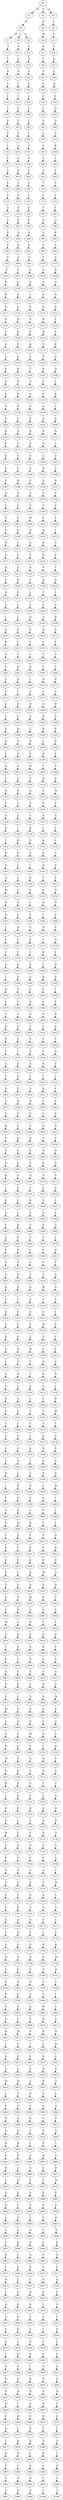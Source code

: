strict digraph  {
	S0 -> S1 [ label = M ];
	S0 -> S2 [ label = A ];
	S0 -> S3 [ label = S ];
	S1 -> S4 [ label = K ];
	S2 -> S5 [ label = E ];
	S3 -> S6 [ label = L ];
	S4 -> S7 [ label = R ];
	S4 -> S8 [ label = L ];
	S4 -> S9 [ label = T ];
	S5 -> S10 [ label = M ];
	S6 -> S11 [ label = Q ];
	S7 -> S12 [ label = T ];
	S8 -> S13 [ label = A ];
	S9 -> S14 [ label = A ];
	S10 -> S15 [ label = K ];
	S11 -> S16 [ label = T ];
	S12 -> S17 [ label = L ];
	S13 -> S18 [ label = L ];
	S14 -> S19 [ label = A ];
	S15 -> S20 [ label = T ];
	S16 -> S21 [ label = Q ];
	S17 -> S22 [ label = A ];
	S18 -> S23 [ label = A ];
	S19 -> S24 [ label = A ];
	S20 -> S25 [ label = P ];
	S21 -> S26 [ label = L ];
	S22 -> S27 [ label = T ];
	S23 -> S28 [ label = V ];
	S24 -> S29 [ label = A ];
	S25 -> S30 [ label = Q ];
	S26 -> S31 [ label = K ];
	S27 -> S32 [ label = L ];
	S28 -> S33 [ label = L ];
	S29 -> S34 [ label = L ];
	S30 -> S35 [ label = L ];
	S31 -> S36 [ label = A ];
	S32 -> S37 [ label = T ];
	S33 -> S38 [ label = V ];
	S34 -> S39 [ label = V ];
	S35 -> S40 [ label = L ];
	S36 -> S41 [ label = Q ];
	S37 -> S42 [ label = F ];
	S38 -> S43 [ label = L ];
	S39 -> S44 [ label = L ];
	S40 -> S45 [ label = V ];
	S41 -> S46 [ label = N ];
	S42 -> S47 [ label = C ];
	S43 -> S48 [ label = C ];
	S44 -> S49 [ label = C ];
	S45 -> S50 [ label = L ];
	S46 -> S51 [ label = S ];
	S47 -> S52 [ label = L ];
	S48 -> S53 [ label = A ];
	S49 -> S54 [ label = T ];
	S50 -> S55 [ label = L ];
	S51 -> S56 [ label = R ];
	S52 -> S57 [ label = L ];
	S53 -> S58 [ label = A ];
	S54 -> S59 [ label = A ];
	S55 -> S60 [ label = S ];
	S56 -> S61 [ label = I ];
	S57 -> S62 [ label = V ];
	S58 -> S63 [ label = G ];
	S59 -> S64 [ label = I ];
	S60 -> S65 [ label = S ];
	S61 -> S66 [ label = E ];
	S62 -> S67 [ label = L ];
	S63 -> S68 [ label = L ];
	S64 -> S69 [ label = L ];
	S65 -> S70 [ label = T ];
	S66 -> S71 [ label = L ];
	S67 -> S72 [ label = V ];
	S68 -> S73 [ label = P ];
	S69 -> S74 [ label = L ];
	S70 -> S75 [ label = L ];
	S71 -> S76 [ label = L ];
	S72 -> S77 [ label = A ];
	S73 -> S78 [ label = E ];
	S74 -> S79 [ label = E ];
	S75 -> S80 [ label = V ];
	S76 -> S81 [ label = F ];
	S77 -> S82 [ label = T ];
	S78 -> S83 [ label = E ];
	S79 -> S84 [ label = S ];
	S80 -> S85 [ label = G ];
	S81 -> S86 [ label = Q ];
	S82 -> S87 [ label = G ];
	S83 -> S88 [ label = A ];
	S84 -> S89 [ label = A ];
	S85 -> S90 [ label = V ];
	S86 -> S91 [ label = K ];
	S87 -> S92 [ label = F ];
	S88 -> S93 [ label = A ];
	S89 -> S94 [ label = A ];
	S90 -> S95 [ label = S ];
	S91 -> S96 [ label = V ];
	S92 -> S97 [ label = P ];
	S93 -> S98 [ label = G ];
	S94 -> S99 [ label = A ];
	S95 -> S100 [ label = T ];
	S96 -> S101 [ label = A ];
	S97 -> S102 [ label = F ];
	S98 -> S103 [ label = S ];
	S99 -> S104 [ label = F ];
	S100 -> S105 [ label = A ];
	S101 -> S106 [ label = Q ];
	S102 -> S107 [ label = D ];
	S103 -> S108 [ label = P ];
	S104 -> S109 [ label = P ];
	S105 -> S110 [ label = F ];
	S106 -> S111 [ label = Q ];
	S107 -> S112 [ label = K ];
	S108 -> S113 [ label = S ];
	S109 -> S114 [ label = T ];
	S110 -> S115 [ label = P ];
	S111 -> S116 [ label = Q ];
	S112 -> S117 [ label = K ];
	S113 -> S118 [ label = Q ];
	S114 -> S119 [ label = F ];
	S115 -> S120 [ label = A ];
	S116 -> S121 [ label = R ];
	S117 -> S122 [ label = G ];
	S118 -> S123 [ label = H ];
	S119 -> S124 [ label = E ];
	S120 -> S125 [ label = H ];
	S121 -> S126 [ label = L ];
	S122 -> S127 [ label = G ];
	S123 -> S128 [ label = R ];
	S124 -> S129 [ label = R ];
	S125 -> S130 [ label = R ];
	S126 -> S131 [ label = E ];
	S127 -> S132 [ label = S ];
	S128 -> S133 [ label = S ];
	S129 -> S134 [ label = K ];
	S130 -> S135 [ label = S ];
	S131 -> S136 [ label = K ];
	S132 -> S137 [ label = A ];
	S133 -> S138 [ label = G ];
	S134 -> S139 [ label = G ];
	S135 -> S140 [ label = P ];
	S136 -> S141 [ label = Q ];
	S137 -> S142 [ label = A ];
	S138 -> S143 [ label = K ];
	S139 -> S144 [ label = T ];
	S140 -> S145 [ label = D ];
	S141 -> S146 [ label = H ];
	S142 -> S147 [ label = G ];
	S143 -> S148 [ label = D ];
	S144 -> S149 [ label = A ];
	S145 -> S150 [ label = P ];
	S146 -> S151 [ label = L ];
	S147 -> S152 [ label = G ];
	S148 -> S153 [ label = K ];
	S149 -> S154 [ label = G ];
	S150 -> S155 [ label = D ];
	S151 -> S156 [ label = R ];
	S152 -> S157 [ label = A ];
	S153 -> S158 [ label = N ];
	S154 -> S159 [ label = K ];
	S155 -> S160 [ label = Q ];
	S156 -> S161 [ label = I ];
	S157 -> S162 [ label = S ];
	S158 -> S163 [ label = L ];
	S159 -> S164 [ label = E ];
	S160 -> S165 [ label = D ];
	S161 -> S166 [ label = Q ];
	S162 -> S167 [ label = K ];
	S163 -> S168 [ label = Q ];
	S164 -> S169 [ label = K ];
	S165 -> S170 [ label = P ];
	S166 -> S171 [ label = N ];
	S167 -> S172 [ label = E ];
	S168 -> S173 [ label = Y ];
	S169 -> S174 [ label = R ];
	S170 -> S175 [ label = D ];
	S171 -> S176 [ label = L ];
	S172 -> S177 [ label = K ];
	S173 -> S178 [ label = A ];
	S174 -> S179 [ label = A ];
	S175 -> S180 [ label = Q ];
	S176 -> S181 [ label = Q ];
	S177 -> S182 [ label = R ];
	S178 -> S183 [ label = S ];
	S179 -> S184 [ label = Q ];
	S180 -> S185 [ label = D ];
	S181 -> S186 [ label = S ];
	S182 -> S187 [ label = V ];
	S183 -> S188 [ label = W ];
	S184 -> S189 [ label = F ];
	S185 -> S190 [ label = Q ];
	S186 -> S191 [ label = R ];
	S187 -> S192 [ label = Q ];
	S188 -> S193 [ label = D ];
	S189 -> S194 [ label = A ];
	S190 -> S195 [ label = Y ];
	S191 -> S196 [ label = V ];
	S192 -> S197 [ label = Y ];
	S193 -> S198 [ label = E ];
	S194 -> S199 [ label = A ];
	S195 -> S200 [ label = A ];
	S196 -> S201 [ label = G ];
	S197 -> S202 [ label = A ];
	S198 -> S203 [ label = V ];
	S199 -> S204 [ label = W ];
	S200 -> S205 [ label = S ];
	S201 -> S206 [ label = L ];
	S202 -> S207 [ label = A ];
	S203 -> S208 [ label = N ];
	S204 -> S209 [ label = D ];
	S205 -> S210 [ label = W ];
	S206 -> S211 [ label = L ];
	S207 -> S212 [ label = W ];
	S208 -> S213 [ label = I ];
	S209 -> S214 [ label = D ];
	S210 -> S215 [ label = D ];
	S211 -> S216 [ label = A ];
	S212 -> S217 [ label = D ];
	S213 -> S218 [ label = L ];
	S214 -> S219 [ label = V ];
	S215 -> S220 [ label = E ];
	S216 -> S221 [ label = P ];
	S217 -> S222 [ label = D ];
	S218 -> S223 [ label = A ];
	S219 -> S224 [ label = N ];
	S220 -> S225 [ label = V ];
	S221 -> S226 [ label = T ];
	S222 -> S227 [ label = V ];
	S223 -> S228 [ label = H ];
	S224 -> S229 [ label = V ];
	S225 -> S230 [ label = N ];
	S226 -> S231 [ label = H ];
	S227 -> S232 [ label = N ];
	S228 -> S233 [ label = G ];
	S229 -> S234 [ label = I ];
	S230 -> S235 [ label = V ];
	S231 -> S236 [ label = L ];
	S232 -> S237 [ label = V ];
	S233 -> S238 [ label = L ];
	S234 -> S239 [ label = A ];
	S235 -> S240 [ label = V ];
	S236 -> S241 [ label = G ];
	S237 -> S242 [ label = I ];
	S238 -> S243 [ label = L ];
	S239 -> S244 [ label = H ];
	S240 -> S245 [ label = A ];
	S241 -> S246 [ label = R ];
	S242 -> S247 [ label = A ];
	S243 -> S248 [ label = Q ];
	S244 -> S249 [ label = G ];
	S245 -> S250 [ label = H ];
	S246 -> S251 [ label = G ];
	S247 -> S252 [ label = H ];
	S248 -> S253 [ label = L ];
	S249 -> S254 [ label = L ];
	S250 -> S255 [ label = G ];
	S251 -> S256 [ label = V ];
	S252 -> S257 [ label = G ];
	S253 -> S258 [ label = G ];
	S254 -> S259 [ label = L ];
	S255 -> S260 [ label = L ];
	S256 -> S261 [ label = A ];
	S257 -> S262 [ label = L ];
	S258 -> S263 [ label = H ];
	S259 -> S264 [ label = Q ];
	S260 -> S265 [ label = L ];
	S261 -> S266 [ label = T ];
	S262 -> S267 [ label = L ];
	S263 -> S268 [ label = G ];
	S264 -> S269 [ label = L ];
	S265 -> S270 [ label = Q ];
	S266 -> S271 [ label = P ];
	S267 -> S272 [ label = Q ];
	S268 -> S273 [ label = L ];
	S269 -> S274 [ label = G ];
	S270 -> S275 [ label = L ];
	S271 -> S276 [ label = A ];
	S272 -> S277 [ label = L ];
	S273 -> S278 [ label = K ];
	S274 -> S279 [ label = H ];
	S275 -> S280 [ label = G ];
	S276 -> S281 [ label = R ];
	S277 -> S282 [ label = G ];
	S278 -> S283 [ label = E ];
	S279 -> S284 [ label = G ];
	S280 -> S285 [ label = Q ];
	S281 -> S286 [ label = R ];
	S282 -> S287 [ label = Q ];
	S283 -> S288 [ label = H ];
	S284 -> S289 [ label = L ];
	S285 -> S290 [ label = G ];
	S286 -> S291 [ label = K ];
	S287 -> S292 [ label = G ];
	S288 -> S293 [ label = V ];
	S289 -> S294 [ label = K ];
	S290 -> S295 [ label = L ];
	S291 -> S296 [ label = R ];
	S292 -> S297 [ label = L ];
	S293 -> S298 [ label = D ];
	S294 -> S299 [ label = E ];
	S295 -> S300 [ label = K ];
	S296 -> S301 [ label = L ];
	S297 -> S302 [ label = K ];
	S298 -> S303 [ label = K ];
	S299 -> S304 [ label = H ];
	S300 -> S305 [ label = E ];
	S301 -> S306 [ label = P ];
	S302 -> S307 [ label = E ];
	S303 -> S308 [ label = S ];
	S304 -> S309 [ label = V ];
	S305 -> S310 [ label = H ];
	S306 -> S311 [ label = K ];
	S307 -> S312 [ label = H ];
	S308 -> S313 [ label = K ];
	S309 -> S314 [ label = D ];
	S310 -> S315 [ label = V ];
	S311 -> S316 [ label = M ];
	S312 -> S317 [ label = V ];
	S313 -> S318 [ label = G ];
	S314 -> S319 [ label = K ];
	S315 -> S320 [ label = D ];
	S316 -> S321 [ label = S ];
	S317 -> S322 [ label = D ];
	S318 -> S323 [ label = Q ];
	S319 -> S324 [ label = T ];
	S320 -> S325 [ label = K ];
	S321 -> S326 [ label = Q ];
	S322 -> S327 [ label = R ];
	S323 -> S328 [ label = I ];
	S324 -> S329 [ label = K ];
	S325 -> S330 [ label = T ];
	S326 -> S331 [ label = L ];
	S327 -> S332 [ label = T ];
	S328 -> S333 [ label = K ];
	S329 -> S334 [ label = G ];
	S330 -> S335 [ label = K ];
	S331 -> S336 [ label = V ];
	S332 -> S337 [ label = K ];
	S333 -> S338 [ label = D ];
	S334 -> S339 [ label = Q ];
	S335 -> S340 [ label = A ];
	S336 -> S341 [ label = G ];
	S337 -> S342 [ label = V ];
	S338 -> S343 [ label = I ];
	S339 -> S344 [ label = I ];
	S340 -> S345 [ label = Q ];
	S341 -> S346 [ label = S ];
	S342 -> S347 [ label = Q ];
	S343 -> S348 [ label = L ];
	S344 -> S349 [ label = R ];
	S345 -> S350 [ label = T ];
	S346 -> S351 [ label = T ];
	S347 -> S352 [ label = M ];
	S348 -> S353 [ label = A ];
	S349 -> S354 [ label = E ];
	S350 -> S355 [ label = R ];
	S351 -> S356 [ label = H ];
	S352 -> S357 [ label = R ];
	S353 -> S358 [ label = K ];
	S354 -> S359 [ label = I ];
	S355 -> S360 [ label = D ];
	S356 -> S361 [ label = N ];
	S357 -> S362 [ label = D ];
	S358 -> S363 [ label = L ];
	S359 -> S364 [ label = F ];
	S360 -> S365 [ label = I ];
	S361 -> S366 [ label = V ];
	S362 -> S367 [ label = I ];
	S363 -> S368 [ label = S ];
	S364 -> S369 [ label = A ];
	S365 -> S370 [ label = N ];
	S366 -> S371 [ label = T ];
	S367 -> S372 [ label = S ];
	S368 -> S373 [ label = S ];
	S369 -> S374 [ label = K ];
	S370 -> S375 [ label = T ];
	S371 -> S376 [ label = H ];
	S372 -> S377 [ label = T ];
	S373 -> S378 [ label = Y ];
	S374 -> S379 [ label = L ];
	S375 -> S380 [ label = R ];
	S376 -> S381 [ label = L ];
	S377 -> S382 [ label = K ];
	S378 -> S383 [ label = N ];
	S379 -> S384 [ label = K ];
	S380 -> S385 [ label = L ];
	S381 -> S386 [ label = H ];
	S382 -> S387 [ label = L ];
	S383 -> S388 [ label = S ];
	S384 -> S389 [ label = S ];
	S385 -> S390 [ label = K ];
	S386 -> S391 [ label = R ];
	S387 -> S392 [ label = K ];
	S388 -> S393 [ label = T ];
	S389 -> S394 [ label = F ];
	S390 -> S395 [ label = L ];
	S391 -> S396 [ label = L ];
	S392 -> S397 [ label = L ];
	S393 -> S398 [ label = F ];
	S394 -> S399 [ label = N ];
	S395 -> S400 [ label = L ];
	S396 -> S401 [ label = P ];
	S397 -> S402 [ label = F ];
	S398 -> S403 [ label = T ];
	S399 -> S404 [ label = G ];
	S400 -> S405 [ label = D ];
	S401 -> S406 [ label = R ];
	S402 -> S407 [ label = N ];
	S403 -> S408 [ label = Q ];
	S404 -> S409 [ label = T ];
	S405 -> S410 [ label = A ];
	S406 -> S411 [ label = D ];
	S407 -> S412 [ label = R ];
	S408 -> S413 [ label = L ];
	S409 -> S414 [ label = V ];
	S410 -> S415 [ label = C ];
	S411 -> S416 [ label = C ];
	S412 -> S417 [ label = T ];
	S413 -> S418 [ label = L ];
	S414 -> S419 [ label = A ];
	S415 -> S420 [ label = C ];
	S416 -> S421 [ label = Q ];
	S417 -> S422 [ label = V ];
	S418 -> S423 [ label = K ];
	S419 -> S424 [ label = E ];
	S420 -> S425 [ label = R ];
	S421 -> S426 [ label = E ];
	S422 -> S427 [ label = T ];
	S423 -> S428 [ label = Q ];
	S424 -> S429 [ label = L ];
	S425 -> S430 [ label = T ];
	S426 -> S431 [ label = L ];
	S427 -> S432 [ label = D ];
	S428 -> S433 [ label = T ];
	S429 -> S434 [ label = G ];
	S430 -> S435 [ label = S ];
	S431 -> S436 [ label = F ];
	S432 -> S437 [ label = L ];
	S433 -> S438 [ label = K ];
	S434 -> S439 [ label = R ];
	S435 -> S440 [ label = L ];
	S436 -> S441 [ label = E ];
	S437 -> S442 [ label = G ];
	S438 -> S443 [ label = E ];
	S439 -> S444 [ label = Q ];
	S440 -> S445 [ label = L ];
	S441 -> S446 [ label = E ];
	S442 -> S447 [ label = K ];
	S443 -> S448 [ label = V ];
	S444 -> S449 [ label = T ];
	S445 -> S450 [ label = Q ];
	S446 -> S451 [ label = G ];
	S447 -> S452 [ label = E ];
	S448 -> S453 [ label = K ];
	S449 -> S454 [ label = Q ];
	S450 -> S455 [ label = P ];
	S451 -> S456 [ label = E ];
	S452 -> S457 [ label = S ];
	S453 -> S458 [ label = E ];
	S454 -> S459 [ label = K ];
	S455 -> S460 [ label = H ];
	S456 -> S461 [ label = R ];
	S457 -> S462 [ label = Q ];
	S458 -> S463 [ label = E ];
	S459 -> S464 [ label = L ];
	S460 -> S465 [ label = P ];
	S461 -> S466 [ label = Q ];
	S462 -> S467 [ label = K ];
	S463 -> S468 [ label = G ];
	S464 -> S469 [ label = Q ];
	S465 -> S470 [ label = A ];
	S466 -> S471 [ label = S ];
	S467 -> S472 [ label = L ];
	S468 -> S473 [ label = D ];
	S469 -> S474 [ label = E ];
	S470 -> S475 [ label = C ];
	S471 -> S476 [ label = G ];
	S472 -> S477 [ label = R ];
	S473 -> S478 [ label = L ];
	S474 -> S479 [ label = D ];
	S475 -> S480 [ label = Q ];
	S476 -> S481 [ label = L ];
	S477 -> S482 [ label = A ];
	S478 -> S483 [ label = L ];
	S479 -> S484 [ label = S ];
	S480 -> S485 [ label = G ];
	S481 -> S486 [ label = F ];
	S482 -> S487 [ label = E ];
	S483 -> S488 [ label = R ];
	S484 -> S489 [ label = V ];
	S485 -> S490 [ label = G ];
	S486 -> S491 [ label = Q ];
	S487 -> S492 [ label = G ];
	S488 -> S493 [ label = S ];
	S489 -> S494 [ label = V ];
	S490 -> S495 [ label = S ];
	S491 -> S496 [ label = I ];
	S492 -> S497 [ label = E ];
	S493 -> S498 [ label = K ];
	S494 -> S499 [ label = L ];
	S495 -> S500 [ label = D ];
	S496 -> S501 [ label = Q ];
	S497 -> S502 [ label = A ];
	S498 -> S503 [ label = V ];
	S499 -> S504 [ label = G ];
	S500 -> S505 [ label = P ];
	S501 -> S506 [ label = P ];
	S502 -> S507 [ label = A ];
	S503 -> S508 [ label = R ];
	S504 -> S509 [ label = A ];
	S505 -> S510 [ label = S ];
	S506 -> S511 [ label = Q ];
	S507 -> S512 [ label = K ];
	S508 -> S513 [ label = Q ];
	S509 -> S514 [ label = D ];
	S510 -> S515 [ label = W ];
	S511 -> S516 [ label = G ];
	S512 -> S517 [ label = S ];
	S513 -> S518 [ label = L ];
	S514 -> S519 [ label = A ];
	S515 -> S520 [ label = G ];
	S516 -> S521 [ label = S ];
	S517 -> S522 [ label = R ];
	S518 -> S523 [ label = E ];
	S519 -> S524 [ label = Q ];
	S520 -> S525 [ label = G ];
	S521 -> S526 [ label = L ];
	S522 -> S527 [ label = A ];
	S523 -> S528 [ label = S ];
	S524 -> S529 [ label = S ];
	S525 -> S530 [ label = W ];
	S526 -> S531 [ label = P ];
	S527 -> S532 [ label = R ];
	S528 -> S533 [ label = Q ];
	S529 -> S534 [ label = L ];
	S530 -> S535 [ label = C ];
	S531 -> S536 [ label = F ];
	S532 -> S537 [ label = E ];
	S533 -> S538 [ label = E ];
	S534 -> S539 [ label = K ];
	S535 -> S540 [ label = L ];
	S536 -> S541 [ label = L ];
	S537 -> S542 [ label = L ];
	S538 -> S543 [ label = V ];
	S539 -> S544 [ label = Y ];
	S540 -> S545 [ label = Q ];
	S541 -> S546 [ label = V ];
	S542 -> S547 [ label = E ];
	S543 -> S548 [ label = H ];
	S544 -> S549 [ label = T ];
	S545 -> S550 [ label = K ];
	S546 -> S551 [ label = N ];
	S547 -> S552 [ label = D ];
	S548 -> S553 [ label = L ];
	S549 -> S554 [ label = E ];
	S550 -> S555 [ label = V ];
	S551 -> S556 [ label = C ];
	S552 -> S557 [ label = R ];
	S553 -> S558 [ label = A ];
	S554 -> S559 [ label = L ];
	S555 -> S560 [ label = L ];
	S556 -> S561 [ label = K ];
	S557 -> S562 [ label = E ];
	S558 -> S563 [ label = E ];
	S559 -> S564 [ label = T ];
	S560 -> S565 [ label = A ];
	S561 -> S566 [ label = M ];
	S562 -> S567 [ label = G ];
	S563 -> S568 [ label = I ];
	S564 -> S569 [ label = V ];
	S565 -> S570 [ label = A ];
	S566 -> S571 [ label = T ];
	S567 -> S572 [ label = Q ];
	S568 -> S573 [ label = S ];
	S569 -> S574 [ label = L ];
	S570 -> S575 [ label = Q ];
	S571 -> S576 [ label = S ];
	S572 -> S577 [ label = L ];
	S573 -> S578 [ label = A ];
	S574 -> S579 [ label = S ];
	S575 -> S580 [ label = N ];
	S576 -> S581 [ label = D ];
	S577 -> S582 [ label = L ];
	S578 -> S583 [ label = A ];
	S579 -> S584 [ label = L ];
	S580 -> S585 [ label = S ];
	S581 -> S586 [ label = G ];
	S582 -> S587 [ label = N ];
	S583 -> S588 [ label = L ];
	S584 -> S589 [ label = S ];
	S585 -> S590 [ label = R ];
	S586 -> S591 [ label = G ];
	S587 -> S592 [ label = I ];
	S588 -> S593 [ label = K ];
	S589 -> S594 [ label = A ];
	S590 -> S595 [ label = I ];
	S591 -> S596 [ label = W ];
	S592 -> S597 [ label = T ];
	S593 -> S598 [ label = E ];
	S594 -> S599 [ label = E ];
	S595 -> S600 [ label = D ];
	S596 -> S601 [ label = T ];
	S597 -> S602 [ label = A ];
	S598 -> S603 [ label = E ];
	S599 -> S604 [ label = L ];
	S600 -> S605 [ label = P ];
	S601 -> S606 [ label = I ];
	S602 -> S607 [ label = E ];
	S603 -> S608 [ label = M ];
	S604 -> S609 [ label = R ];
	S605 -> S610 [ label = L ];
	S606 -> S611 [ label = I ];
	S607 -> S612 [ label = L ];
	S608 -> S613 [ label = E ];
	S609 -> S614 [ label = E ];
	S610 -> S615 [ label = V ];
	S611 -> S616 [ label = Q ];
	S612 -> S617 [ label = R ];
	S613 -> S618 [ label = E ];
	S614 -> S619 [ label = K ];
	S615 -> S620 [ label = E ];
	S616 -> S621 [ label = R ];
	S617 -> S622 [ label = E ];
	S618 -> S623 [ label = V ];
	S619 -> S624 [ label = A ];
	S620 -> S625 [ label = K ];
	S621 -> S626 [ label = R ];
	S622 -> S627 [ label = K ];
	S623 -> S628 [ label = T ];
	S624 -> S629 [ label = R ];
	S625 -> S630 [ label = M ];
	S626 -> S631 [ label = Q ];
	S627 -> S632 [ label = A ];
	S628 -> S633 [ label = G ];
	S629 -> S634 [ label = K ];
	S630 -> S635 [ label = E ];
	S631 -> S636 [ label = D ];
	S632 -> S637 [ label = E ];
	S633 -> S638 [ label = E ];
	S634 -> S639 [ label = M ];
	S635 -> S640 [ label = Q ];
	S636 -> S641 [ label = G ];
	S637 -> S642 [ label = E ];
	S638 -> S643 [ label = R ];
	S639 -> S644 [ label = Q ];
	S640 -> S645 [ label = Q ];
	S641 -> S646 [ label = S ];
	S642 -> S647 [ label = M ];
	S643 -> S648 [ label = S ];
	S644 -> S649 [ label = R ];
	S645 -> S650 [ label = E ];
	S646 -> S651 [ label = V ];
	S647 -> S652 [ label = Q ];
	S648 -> S653 [ label = K ];
	S649 -> S654 [ label = E ];
	S650 -> S655 [ label = D ];
	S651 -> S656 [ label = D ];
	S652 -> S657 [ label = L ];
	S653 -> S658 [ label = A ];
	S654 -> S659 [ label = S ];
	S655 -> S660 [ label = K ];
	S656 -> S661 [ label = F ];
	S657 -> S662 [ label = E ];
	S658 -> S663 [ label = S ];
	S659 -> S664 [ label = Q ];
	S660 -> S665 [ label = L ];
	S661 -> S666 [ label = N ];
	S662 -> S667 [ label = R ];
	S663 -> S668 [ label = E ];
	S664 -> S669 [ label = K ];
	S665 -> S670 [ label = D ];
	S666 -> S671 [ label = Q ];
	S667 -> S672 [ label = R ];
	S668 -> S673 [ label = R ];
	S669 -> S674 [ label = V ];
	S670 -> S675 [ label = K ];
	S671 -> S676 [ label = P ];
	S672 -> S677 [ label = A ];
	S673 -> S678 [ label = L ];
	S674 -> S679 [ label = Q ];
	S675 -> S680 [ label = Q ];
	S676 -> S681 [ label = W ];
	S677 -> S682 [ label = M ];
	S678 -> S683 [ label = E ];
	S679 -> S684 [ label = D ];
	S680 -> S685 [ label = S ];
	S681 -> S686 [ label = E ];
	S682 -> S687 [ label = S ];
	S683 -> S688 [ label = N ];
	S684 -> S689 [ label = R ];
	S685 -> S690 [ label = L ];
	S686 -> S691 [ label = A ];
	S687 -> S692 [ label = A ];
	S688 -> S693 [ label = L ];
	S689 -> S694 [ label = M ];
	S690 -> S695 [ label = R ];
	S691 -> S696 [ label = Y ];
	S692 -> S697 [ label = R ];
	S693 -> S698 [ label = E ];
	S694 -> S699 [ label = S ];
	S695 -> S700 [ label = L ];
	S696 -> S701 [ label = K ];
	S697 -> S702 [ label = M ];
	S698 -> S703 [ label = E ];
	S699 -> S704 [ label = Q ];
	S700 -> S705 [ label = Q ];
	S701 -> S706 [ label = T ];
	S702 -> S707 [ label = S ];
	S703 -> S708 [ label = K ];
	S704 -> S709 [ label = L ];
	S705 -> S710 [ label = R ];
	S706 -> S711 [ label = G ];
	S707 -> S712 [ label = R ];
	S708 -> S713 [ label = V ];
	S709 -> S714 [ label = E ];
	S710 -> S715 [ label = L ];
	S711 -> S716 [ label = F ];
	S712 -> S717 [ label = L ];
	S713 -> S718 [ label = Q ];
	S714 -> S719 [ label = E ];
	S715 -> S720 [ label = E ];
	S716 -> S721 [ label = G ];
	S717 -> S722 [ label = E ];
	S718 -> S723 [ label = D ];
	S719 -> S724 [ label = K ];
	S720 -> S725 [ label = S ];
	S721 -> S726 [ label = D ];
	S722 -> S727 [ label = E ];
	S723 -> S728 [ label = I ];
	S724 -> S729 [ label = V ];
	S725 -> S730 [ label = K ];
	S726 -> S731 [ label = P ];
	S727 -> S732 [ label = M ];
	S728 -> S733 [ label = L ];
	S729 -> S734 [ label = S ];
	S730 -> S735 [ label = Q ];
	S731 -> S736 [ label = Q ];
	S732 -> S737 [ label = L ];
	S733 -> S738 [ label = Q ];
	S734 -> S739 [ label = G ];
	S735 -> S740 [ label = N ];
	S736 -> S741 [ label = G ];
	S737 -> S742 [ label = P ];
	S738 -> S743 [ label = S ];
	S739 -> S744 [ label = L ];
	S740 -> S745 [ label = T ];
	S741 -> S746 [ label = E ];
	S742 -> S747 [ label = G ];
	S743 -> S748 [ label = R ];
	S744 -> S749 [ label = L ];
	S745 -> S750 [ label = A ];
	S746 -> S751 [ label = F ];
	S747 -> S752 [ label = A ];
	S748 -> S753 [ label = V ];
	S749 -> S754 [ label = R ];
	S750 -> S755 [ label = S ];
	S751 -> S756 [ label = W ];
	S752 -> S757 [ label = E ];
	S753 -> S758 [ label = T ];
	S754 -> S759 [ label = D ];
	S755 -> S760 [ label = A ];
	S756 -> S761 [ label = L ];
	S757 -> S762 [ label = A ];
	S758 -> S763 [ label = D ];
	S759 -> S764 [ label = Q ];
	S760 -> S765 [ label = S ];
	S761 -> S766 [ label = G ];
	S762 -> S767 [ label = G ];
	S763 -> S768 [ label = N ];
	S764 -> S769 [ label = G ];
	S765 -> S770 [ label = T ];
	S766 -> S771 [ label = L ];
	S767 -> S772 [ label = A ];
	S768 -> S773 [ label = N ];
	S769 -> S774 [ label = P ];
	S770 -> S775 [ label = L ];
	S771 -> S776 [ label = E ];
	S772 -> S777 [ label = G ];
	S773 -> S778 [ label = S ];
	S774 -> S779 [ label = G ];
	S775 -> S780 [ label = P ];
	S776 -> S781 [ label = K ];
	S777 -> S782 [ label = N ];
	S778 -> S783 [ label = S ];
	S779 -> S784 [ label = S ];
	S780 -> S785 [ label = R ];
	S781 -> S786 [ label = M ];
	S782 -> S787 [ label = G ];
	S783 -> S788 [ label = F ];
	S784 -> S789 [ label = S ];
	S785 -> S790 [ label = Q ];
	S786 -> S791 [ label = H ];
	S787 -> S792 [ label = S ];
	S788 -> S793 [ label = D ];
	S789 -> S794 [ label = N ];
	S790 -> S795 [ label = V ];
	S791 -> S796 [ label = L ];
	S792 -> S797 [ label = D ];
	S793 -> S798 [ label = F ];
	S794 -> S799 [ label = A ];
	S795 -> S800 [ label = S ];
	S796 -> S801 [ label = I ];
	S797 -> S802 [ label = A ];
	S798 -> S803 [ label = Y ];
	S799 -> S804 [ label = N ];
	S800 -> S805 [ label = H ];
	S801 -> S806 [ label = L ];
	S802 -> S807 [ label = R ];
	S803 -> S808 [ label = T ];
	S804 -> S809 [ label = V ];
	S805 -> S810 [ label = R ];
	S806 -> S811 [ label = G ];
	S807 -> S812 [ label = H ];
	S808 -> S813 [ label = M ];
	S809 -> S814 [ label = S ];
	S810 -> S815 [ label = R ];
	S811 -> S816 [ label = D ];
	S812 -> S817 [ label = I ];
	S813 -> S818 [ label = Q ];
	S814 -> S819 [ label = T ];
	S815 -> S820 [ label = A ];
	S816 -> S821 [ label = H ];
	S817 -> S822 [ label = Q ];
	S818 -> S823 [ label = S ];
	S819 -> S824 [ label = S ];
	S820 -> S825 [ label = Q ];
	S821 -> S826 [ label = G ];
	S822 -> S827 [ label = V ];
	S823 -> S828 [ label = L ];
	S824 -> S829 [ label = G ];
	S825 -> S830 [ label = R ];
	S826 -> S831 [ label = S ];
	S827 -> S832 [ label = M ];
	S828 -> S833 [ label = M ];
	S829 -> S834 [ label = S ];
	S830 -> S835 [ label = R ];
	S831 -> S836 [ label = H ];
	S832 -> S837 [ label = L ];
	S833 -> S838 [ label = E ];
	S834 -> S839 [ label = D ];
	S835 -> S840 [ label = R ];
	S836 -> S841 [ label = L ];
	S837 -> S842 [ label = E ];
	S838 -> S843 [ label = T ];
	S839 -> S844 [ label = V ];
	S840 -> S845 [ label = D ];
	S841 -> S846 [ label = A ];
	S842 -> S847 [ label = N ];
	S843 -> S848 [ label = Q ];
	S844 -> S849 [ label = R ];
	S845 -> S850 [ label = G ];
	S846 -> S851 [ label = V ];
	S847 -> S852 [ label = Q ];
	S848 -> S853 [ label = N ];
	S849 -> S854 [ label = I ];
	S850 -> S855 [ label = K ];
	S851 -> S856 [ label = Q ];
	S852 -> S857 [ label = N ];
	S853 -> S858 [ label = K ];
	S854 -> S859 [ label = I ];
	S855 -> S860 [ label = P ];
	S856 -> S861 [ label = L ];
	S857 -> S862 [ label = R ];
	S858 -> S863 [ label = R ];
	S859 -> S864 [ label = Q ];
	S860 -> S865 [ label = R ];
	S861 -> S866 [ label = Q ];
	S862 -> S867 [ label = R ];
	S863 -> S868 [ label = I ];
	S864 -> S869 [ label = S ];
	S865 -> S870 [ label = E ];
	S866 -> S871 [ label = D ];
	S867 -> S872 [ label = I ];
	S868 -> S873 [ label = D ];
	S869 -> S874 [ label = V ];
	S870 -> S875 [ label = E ];
	S871 -> S876 [ label = W ];
	S872 -> S877 [ label = D ];
	S873 -> S878 [ label = D ];
	S874 -> S879 [ label = V ];
	S875 -> S880 [ label = E ];
	S876 -> S881 [ label = E ];
	S877 -> S882 [ label = D ];
	S878 -> S883 [ label = L ];
	S879 -> S884 [ label = E ];
	S880 -> S885 [ label = P ];
	S881 -> S886 [ label = G ];
	S882 -> S887 [ label = L ];
	S883 -> S888 [ label = L ];
	S884 -> S889 [ label = A ];
	S885 -> S890 [ label = R ];
	S886 -> S891 [ label = N ];
	S887 -> S892 [ label = L ];
	S888 -> S893 [ label = E ];
	S889 -> S894 [ label = Q ];
	S890 -> S895 [ label = S ];
	S891 -> S896 [ label = A ];
	S892 -> S897 [ label = E ];
	S893 -> S898 [ label = K ];
	S894 -> S899 [ label = N ];
	S895 -> S900 [ label = A ];
	S896 -> S901 [ label = K ];
	S897 -> S902 [ label = R ];
	S898 -> S903 [ label = I ];
	S899 -> S904 [ label = Q ];
	S900 -> S905 [ label = G ];
	S901 -> S906 [ label = S ];
	S902 -> S907 [ label = I ];
	S903 -> S908 [ label = K ];
	S904 -> S909 [ label = R ];
	S905 -> S910 [ label = G ];
	S906 -> S911 [ label = F ];
	S907 -> S912 [ label = R ];
	S908 -> S913 [ label = L ];
	S909 -> S914 [ label = I ];
	S910 -> S915 [ label = H ];
	S911 -> S916 [ label = Q ];
	S912 -> S917 [ label = L ];
	S913 -> S918 [ label = Q ];
	S914 -> S919 [ label = D ];
	S915 -> S920 [ label = V ];
	S916 -> S921 [ label = F ];
	S917 -> S922 [ label = Q ];
	S918 -> S923 [ label = Q ];
	S919 -> S924 [ label = D ];
	S920 -> S925 [ label = C ];
	S921 -> S926 [ label = P ];
	S922 -> S927 [ label = Q ];
	S923 -> S928 [ label = Q ];
	S924 -> S929 [ label = L ];
	S925 -> S930 [ label = A ];
	S926 -> S931 [ label = I ];
	S927 -> S932 [ label = E ];
	S928 -> S933 [ label = K ];
	S929 -> S934 [ label = V ];
	S930 -> S935 [ label = L ];
	S931 -> S936 [ label = R ];
	S932 -> S937 [ label = K ];
	S933 -> S938 [ label = L ];
	S934 -> S939 [ label = E ];
	S935 -> S940 [ label = L ];
	S936 -> S941 [ label = L ];
	S937 -> S942 [ label = L ];
	S938 -> S943 [ label = D ];
	S939 -> S944 [ label = R ];
	S940 -> S945 [ label = S ];
	S941 -> S946 [ label = G ];
	S942 -> S947 [ label = D ];
	S943 -> S948 [ label = K ];
	S944 -> S949 [ label = I ];
	S945 -> S950 [ label = G ];
	S946 -> S951 [ label = G ];
	S947 -> S952 [ label = K ];
	S948 -> S953 [ label = Q ];
	S949 -> S954 [ label = R ];
	S950 -> S955 [ label = R ];
	S951 -> S956 [ label = E ];
	S952 -> S957 [ label = Q ];
	S953 -> S958 [ label = N ];
	S954 -> S959 [ label = Q ];
	S955 -> S960 [ label = A ];
	S956 -> S961 [ label = D ];
	S957 -> S962 [ label = N ];
	S958 -> S963 [ label = L ];
	S959 -> S964 [ label = Q ];
	S960 -> S965 [ label = R ];
	S961 -> S966 [ label = T ];
	S962 -> S967 [ label = A ];
	S963 -> S968 [ label = R ];
	S964 -> S969 [ label = Q ];
	S965 -> S970 [ label = D ];
	S966 -> S971 [ label = A ];
	S967 -> S972 [ label = R ];
	S968 -> S973 [ label = I ];
	S969 -> S974 [ label = D ];
	S970 -> S975 [ label = C ];
	S971 -> S976 [ label = Y ];
	S972 -> S977 [ label = I ];
	S973 -> S978 [ label = K ];
	S974 -> S979 [ label = K ];
	S975 -> S980 [ label = Q ];
	S976 -> S981 [ label = S ];
	S977 -> S982 [ label = R ];
	S978 -> S983 [ label = N ];
	S979 -> S984 [ label = L ];
	S980 -> S985 [ label = H ];
	S981 -> S986 [ label = L ];
	S982 -> S987 [ label = T ];
	S983 -> S988 [ label = L ];
	S984 -> S989 [ label = D ];
	S985 -> S990 [ label = L ];
	S986 -> S991 [ label = Q ];
	S987 -> S992 [ label = L ];
	S988 -> S993 [ label = Q ];
	S989 -> S994 [ label = K ];
	S990 -> S995 [ label = Y ];
	S991 -> S996 [ label = L ];
	S992 -> S997 [ label = Q ];
	S993 -> S998 [ label = S ];
	S994 -> S999 [ label = Q ];
	S995 -> S1000 [ label = A ];
	S996 -> S1001 [ label = T ];
}
